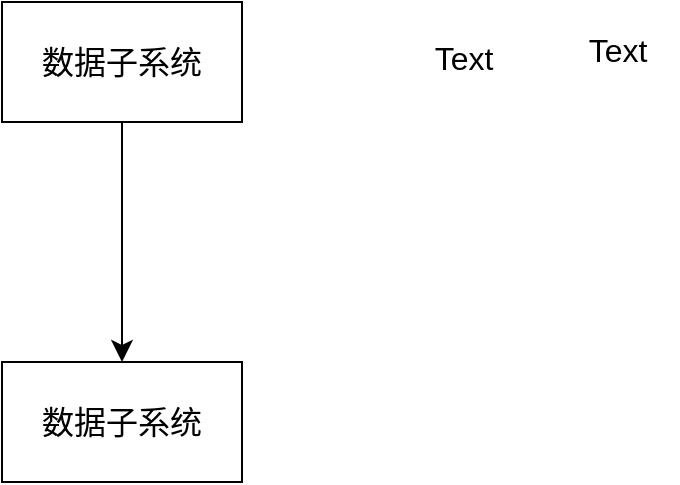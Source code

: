 <mxfile version="21.6.2" type="github" pages="2">
  <diagram name="Page-1" id="Wpa4r2qsWul9hfvkaEKu">
    <mxGraphModel dx="666" dy="206" grid="0" gridSize="10" guides="1" tooltips="1" connect="1" arrows="1" fold="1" page="0" pageScale="1" pageWidth="850" pageHeight="1100" math="0" shadow="0">
      <root>
        <mxCell id="0" />
        <mxCell id="1" parent="0" />
        <mxCell id="RqeaxDmkcFb-G47zrGvA-2" value="" style="edgeStyle=none;curved=1;rounded=0;orthogonalLoop=1;jettySize=auto;html=1;fontSize=12;startSize=8;endSize=8;" edge="1" parent="1" source="Dk4hTqMW0MozDyjW0iFj-1" target="RqeaxDmkcFb-G47zrGvA-1">
          <mxGeometry relative="1" as="geometry" />
        </mxCell>
        <mxCell id="Dk4hTqMW0MozDyjW0iFj-1" value="数据子系统" style="whiteSpace=wrap;html=1;fontSize=16;" parent="1" vertex="1">
          <mxGeometry x="197" y="28" width="120" height="60" as="geometry" />
        </mxCell>
        <mxCell id="RqeaxDmkcFb-G47zrGvA-1" value="数据子系统" style="whiteSpace=wrap;html=1;fontSize=16;" vertex="1" parent="1">
          <mxGeometry x="197" y="208" width="120" height="60" as="geometry" />
        </mxCell>
        <mxCell id="RqeaxDmkcFb-G47zrGvA-3" value="Text" style="text;strokeColor=none;fillColor=none;html=1;align=center;verticalAlign=middle;whiteSpace=wrap;rounded=0;fontSize=16;" vertex="1" parent="1">
          <mxGeometry x="475" y="37" width="60" height="30" as="geometry" />
        </mxCell>
        <mxCell id="RqeaxDmkcFb-G47zrGvA-4" value="Text" style="text;strokeColor=none;fillColor=none;html=1;align=center;verticalAlign=middle;whiteSpace=wrap;rounded=0;fontSize=16;" vertex="1" parent="1">
          <mxGeometry x="398" y="41" width="60" height="29" as="geometry" />
        </mxCell>
      </root>
    </mxGraphModel>
  </diagram>
  <diagram id="FFJUWdafCtmvIhKcyQDf" name="Page-2">
    <mxGraphModel dx="341" dy="430" grid="0" gridSize="10" guides="1" tooltips="1" connect="1" arrows="1" fold="1" page="0" pageScale="1" pageWidth="850" pageHeight="1100" math="0" shadow="0">
      <root>
        <mxCell id="0" />
        <mxCell id="1" parent="0" />
      </root>
    </mxGraphModel>
  </diagram>
</mxfile>
